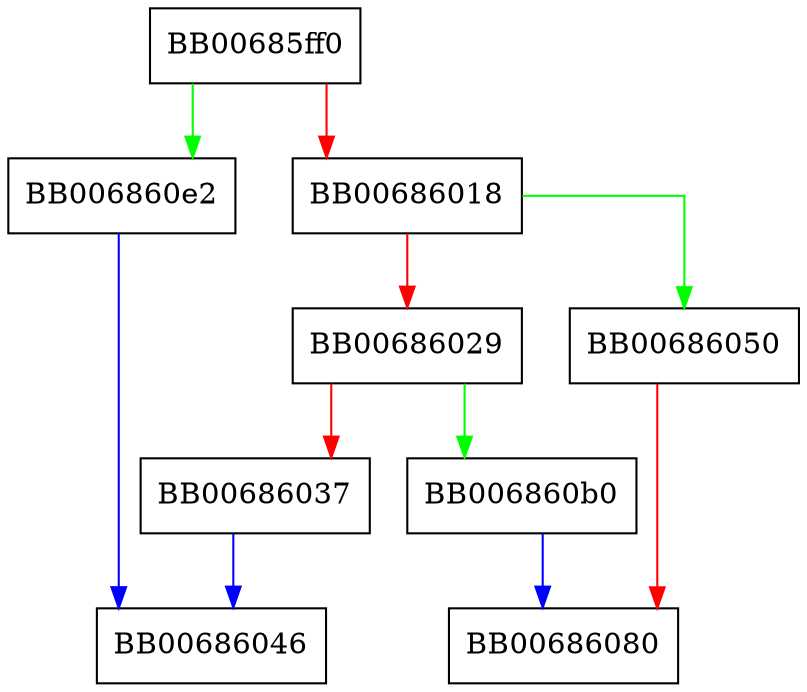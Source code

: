 digraph x509_name_ex_new {
  node [shape="box"];
  graph [splines=ortho];
  BB00685ff0 -> BB006860e2 [color="green"];
  BB00685ff0 -> BB00686018 [color="red"];
  BB00686018 -> BB00686050 [color="green"];
  BB00686018 -> BB00686029 [color="red"];
  BB00686029 -> BB006860b0 [color="green"];
  BB00686029 -> BB00686037 [color="red"];
  BB00686037 -> BB00686046 [color="blue"];
  BB00686050 -> BB00686080 [color="red"];
  BB006860b0 -> BB00686080 [color="blue"];
  BB006860e2 -> BB00686046 [color="blue"];
}